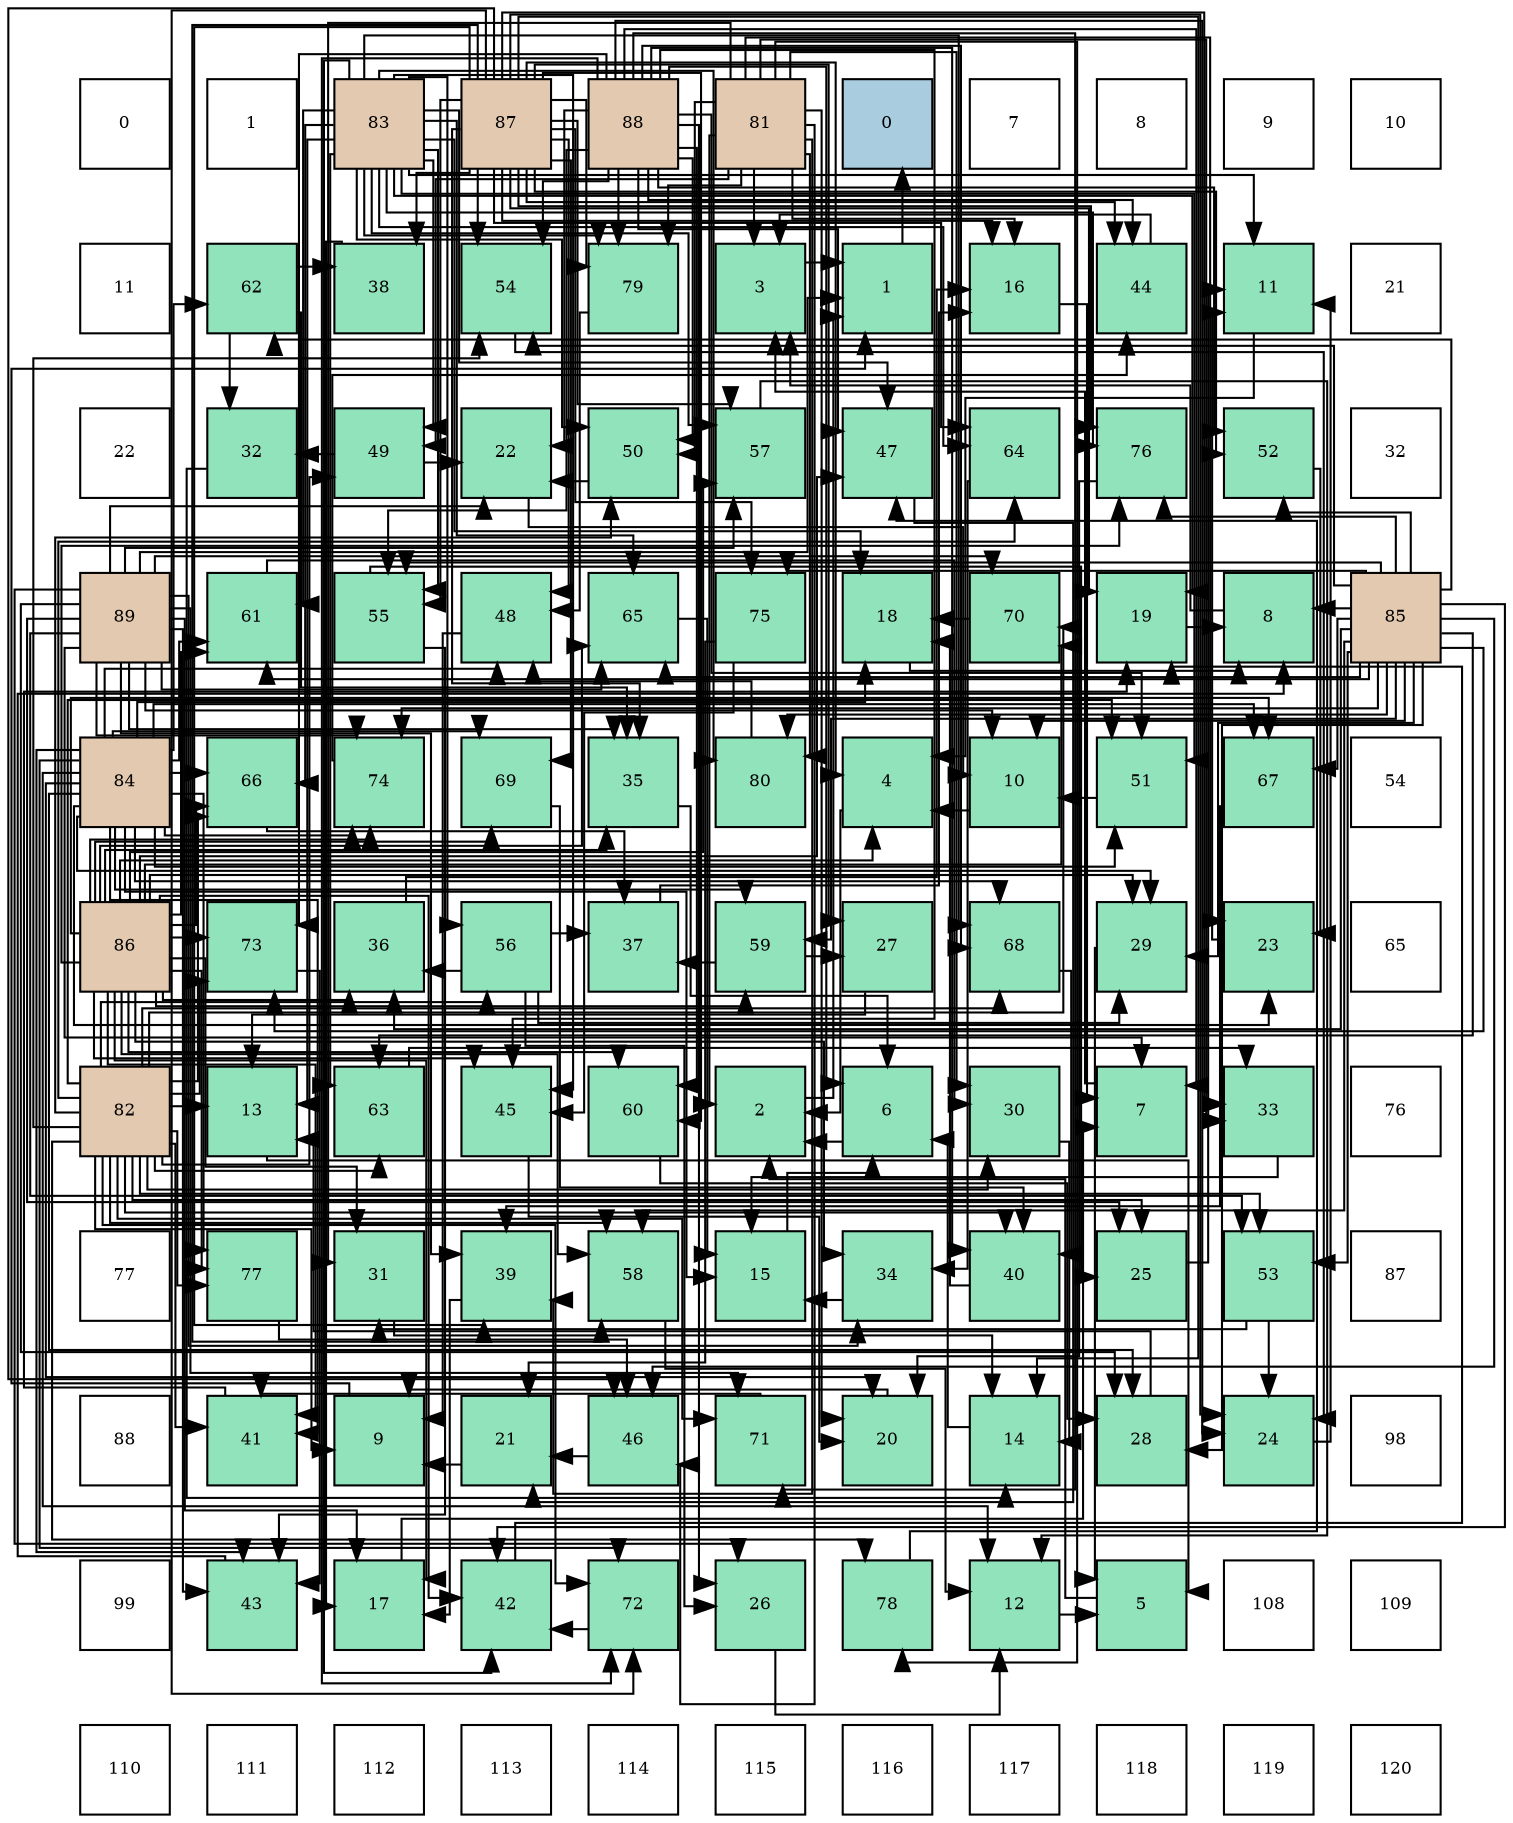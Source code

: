 digraph layout{
 rankdir=TB;
 splines=ortho;
 node [style=filled shape=square fixedsize=true width=0.6];
0[label="0", fontsize=8, fillcolor="#ffffff"];
1[label="1", fontsize=8, fillcolor="#ffffff"];
2[label="83", fontsize=8, fillcolor="#e3c9af"];
3[label="87", fontsize=8, fillcolor="#e3c9af"];
4[label="88", fontsize=8, fillcolor="#e3c9af"];
5[label="81", fontsize=8, fillcolor="#e3c9af"];
6[label="0", fontsize=8, fillcolor="#a9ccde"];
7[label="7", fontsize=8, fillcolor="#ffffff"];
8[label="8", fontsize=8, fillcolor="#ffffff"];
9[label="9", fontsize=8, fillcolor="#ffffff"];
10[label="10", fontsize=8, fillcolor="#ffffff"];
11[label="11", fontsize=8, fillcolor="#ffffff"];
12[label="62", fontsize=8, fillcolor="#91e3bb"];
13[label="38", fontsize=8, fillcolor="#91e3bb"];
14[label="54", fontsize=8, fillcolor="#91e3bb"];
15[label="79", fontsize=8, fillcolor="#91e3bb"];
16[label="3", fontsize=8, fillcolor="#91e3bb"];
17[label="1", fontsize=8, fillcolor="#91e3bb"];
18[label="16", fontsize=8, fillcolor="#91e3bb"];
19[label="44", fontsize=8, fillcolor="#91e3bb"];
20[label="11", fontsize=8, fillcolor="#91e3bb"];
21[label="21", fontsize=8, fillcolor="#ffffff"];
22[label="22", fontsize=8, fillcolor="#ffffff"];
23[label="32", fontsize=8, fillcolor="#91e3bb"];
24[label="49", fontsize=8, fillcolor="#91e3bb"];
25[label="22", fontsize=8, fillcolor="#91e3bb"];
26[label="50", fontsize=8, fillcolor="#91e3bb"];
27[label="57", fontsize=8, fillcolor="#91e3bb"];
28[label="47", fontsize=8, fillcolor="#91e3bb"];
29[label="64", fontsize=8, fillcolor="#91e3bb"];
30[label="76", fontsize=8, fillcolor="#91e3bb"];
31[label="52", fontsize=8, fillcolor="#91e3bb"];
32[label="32", fontsize=8, fillcolor="#ffffff"];
33[label="89", fontsize=8, fillcolor="#e3c9af"];
34[label="61", fontsize=8, fillcolor="#91e3bb"];
35[label="55", fontsize=8, fillcolor="#91e3bb"];
36[label="48", fontsize=8, fillcolor="#91e3bb"];
37[label="65", fontsize=8, fillcolor="#91e3bb"];
38[label="75", fontsize=8, fillcolor="#91e3bb"];
39[label="18", fontsize=8, fillcolor="#91e3bb"];
40[label="70", fontsize=8, fillcolor="#91e3bb"];
41[label="19", fontsize=8, fillcolor="#91e3bb"];
42[label="8", fontsize=8, fillcolor="#91e3bb"];
43[label="85", fontsize=8, fillcolor="#e3c9af"];
44[label="84", fontsize=8, fillcolor="#e3c9af"];
45[label="66", fontsize=8, fillcolor="#91e3bb"];
46[label="74", fontsize=8, fillcolor="#91e3bb"];
47[label="69", fontsize=8, fillcolor="#91e3bb"];
48[label="35", fontsize=8, fillcolor="#91e3bb"];
49[label="80", fontsize=8, fillcolor="#91e3bb"];
50[label="4", fontsize=8, fillcolor="#91e3bb"];
51[label="10", fontsize=8, fillcolor="#91e3bb"];
52[label="51", fontsize=8, fillcolor="#91e3bb"];
53[label="67", fontsize=8, fillcolor="#91e3bb"];
54[label="54", fontsize=8, fillcolor="#ffffff"];
55[label="86", fontsize=8, fillcolor="#e3c9af"];
56[label="73", fontsize=8, fillcolor="#91e3bb"];
57[label="36", fontsize=8, fillcolor="#91e3bb"];
58[label="56", fontsize=8, fillcolor="#91e3bb"];
59[label="37", fontsize=8, fillcolor="#91e3bb"];
60[label="59", fontsize=8, fillcolor="#91e3bb"];
61[label="27", fontsize=8, fillcolor="#91e3bb"];
62[label="68", fontsize=8, fillcolor="#91e3bb"];
63[label="29", fontsize=8, fillcolor="#91e3bb"];
64[label="23", fontsize=8, fillcolor="#91e3bb"];
65[label="65", fontsize=8, fillcolor="#ffffff"];
66[label="82", fontsize=8, fillcolor="#e3c9af"];
67[label="13", fontsize=8, fillcolor="#91e3bb"];
68[label="63", fontsize=8, fillcolor="#91e3bb"];
69[label="45", fontsize=8, fillcolor="#91e3bb"];
70[label="60", fontsize=8, fillcolor="#91e3bb"];
71[label="2", fontsize=8, fillcolor="#91e3bb"];
72[label="6", fontsize=8, fillcolor="#91e3bb"];
73[label="30", fontsize=8, fillcolor="#91e3bb"];
74[label="7", fontsize=8, fillcolor="#91e3bb"];
75[label="33", fontsize=8, fillcolor="#91e3bb"];
76[label="76", fontsize=8, fillcolor="#ffffff"];
77[label="77", fontsize=8, fillcolor="#ffffff"];
78[label="77", fontsize=8, fillcolor="#91e3bb"];
79[label="31", fontsize=8, fillcolor="#91e3bb"];
80[label="39", fontsize=8, fillcolor="#91e3bb"];
81[label="58", fontsize=8, fillcolor="#91e3bb"];
82[label="15", fontsize=8, fillcolor="#91e3bb"];
83[label="34", fontsize=8, fillcolor="#91e3bb"];
84[label="40", fontsize=8, fillcolor="#91e3bb"];
85[label="25", fontsize=8, fillcolor="#91e3bb"];
86[label="53", fontsize=8, fillcolor="#91e3bb"];
87[label="87", fontsize=8, fillcolor="#ffffff"];
88[label="88", fontsize=8, fillcolor="#ffffff"];
89[label="41", fontsize=8, fillcolor="#91e3bb"];
90[label="9", fontsize=8, fillcolor="#91e3bb"];
91[label="21", fontsize=8, fillcolor="#91e3bb"];
92[label="46", fontsize=8, fillcolor="#91e3bb"];
93[label="71", fontsize=8, fillcolor="#91e3bb"];
94[label="20", fontsize=8, fillcolor="#91e3bb"];
95[label="14", fontsize=8, fillcolor="#91e3bb"];
96[label="28", fontsize=8, fillcolor="#91e3bb"];
97[label="24", fontsize=8, fillcolor="#91e3bb"];
98[label="98", fontsize=8, fillcolor="#ffffff"];
99[label="99", fontsize=8, fillcolor="#ffffff"];
100[label="43", fontsize=8, fillcolor="#91e3bb"];
101[label="17", fontsize=8, fillcolor="#91e3bb"];
102[label="42", fontsize=8, fillcolor="#91e3bb"];
103[label="72", fontsize=8, fillcolor="#91e3bb"];
104[label="26", fontsize=8, fillcolor="#91e3bb"];
105[label="78", fontsize=8, fillcolor="#91e3bb"];
106[label="12", fontsize=8, fillcolor="#91e3bb"];
107[label="5", fontsize=8, fillcolor="#91e3bb"];
108[label="108", fontsize=8, fillcolor="#ffffff"];
109[label="109", fontsize=8, fillcolor="#ffffff"];
110[label="110", fontsize=8, fillcolor="#ffffff"];
111[label="111", fontsize=8, fillcolor="#ffffff"];
112[label="112", fontsize=8, fillcolor="#ffffff"];
113[label="113", fontsize=8, fillcolor="#ffffff"];
114[label="114", fontsize=8, fillcolor="#ffffff"];
115[label="115", fontsize=8, fillcolor="#ffffff"];
116[label="116", fontsize=8, fillcolor="#ffffff"];
117[label="117", fontsize=8, fillcolor="#ffffff"];
118[label="118", fontsize=8, fillcolor="#ffffff"];
119[label="119", fontsize=8, fillcolor="#ffffff"];
120[label="120", fontsize=8, fillcolor="#ffffff"];
edge [constraint=false, style=vis];17 -> 6;
71 -> 17;
16 -> 17;
50 -> 71;
107 -> 71;
72 -> 71;
74 -> 16;
42 -> 16;
90 -> 17;
51 -> 50;
20 -> 50;
106 -> 107;
67 -> 107;
95 -> 72;
82 -> 72;
18 -> 74;
101 -> 74;
39 -> 42;
41 -> 42;
94 -> 90;
91 -> 90;
25 -> 51;
64 -> 20;
97 -> 20;
85 -> 20;
104 -> 106;
61 -> 67;
96 -> 67;
63 -> 107;
73 -> 95;
79 -> 95;
23 -> 95;
75 -> 82;
83 -> 82;
48 -> 72;
57 -> 18;
59 -> 18;
13 -> 101;
80 -> 101;
84 -> 39;
89 -> 41;
102 -> 41;
100 -> 42;
19 -> 16;
69 -> 94;
92 -> 91;
28 -> 91;
36 -> 90;
24 -> 25;
24 -> 23;
26 -> 25;
52 -> 51;
31 -> 64;
86 -> 97;
86 -> 79;
14 -> 97;
35 -> 85;
35 -> 100;
58 -> 104;
58 -> 63;
58 -> 57;
58 -> 59;
27 -> 106;
81 -> 106;
60 -> 61;
60 -> 59;
70 -> 96;
34 -> 73;
12 -> 23;
12 -> 48;
12 -> 13;
68 -> 75;
29 -> 83;
37 -> 82;
45 -> 59;
53 -> 80;
62 -> 84;
47 -> 84;
40 -> 39;
93 -> 89;
103 -> 102;
56 -> 100;
46 -> 19;
38 -> 91;
38 -> 69;
30 -> 94;
78 -> 92;
105 -> 28;
15 -> 36;
49 -> 36;
5 -> 71;
5 -> 16;
5 -> 18;
5 -> 94;
5 -> 64;
5 -> 73;
5 -> 79;
5 -> 75;
5 -> 80;
5 -> 92;
5 -> 24;
5 -> 26;
5 -> 105;
5 -> 15;
5 -> 49;
66 -> 90;
66 -> 67;
66 -> 85;
66 -> 73;
66 -> 84;
66 -> 89;
66 -> 24;
66 -> 26;
66 -> 52;
66 -> 86;
66 -> 14;
66 -> 58;
66 -> 81;
66 -> 68;
66 -> 29;
66 -> 45;
66 -> 62;
66 -> 40;
66 -> 93;
66 -> 103;
66 -> 56;
66 -> 78;
66 -> 105;
2 -> 20;
2 -> 67;
2 -> 39;
2 -> 41;
2 -> 102;
2 -> 69;
2 -> 28;
2 -> 24;
2 -> 26;
2 -> 52;
2 -> 35;
2 -> 58;
2 -> 27;
2 -> 34;
2 -> 68;
2 -> 29;
2 -> 37;
2 -> 45;
2 -> 62;
2 -> 30;
2 -> 15;
2 -> 49;
44 -> 106;
44 -> 82;
44 -> 39;
44 -> 94;
44 -> 64;
44 -> 96;
44 -> 63;
44 -> 89;
44 -> 100;
44 -> 36;
44 -> 52;
44 -> 60;
44 -> 34;
44 -> 12;
44 -> 45;
44 -> 53;
44 -> 62;
44 -> 47;
44 -> 103;
44 -> 46;
44 -> 78;
43 -> 42;
43 -> 51;
43 -> 96;
43 -> 63;
43 -> 57;
43 -> 102;
43 -> 92;
43 -> 31;
43 -> 86;
43 -> 14;
43 -> 35;
43 -> 81;
43 -> 60;
43 -> 34;
43 -> 12;
43 -> 68;
43 -> 37;
43 -> 53;
43 -> 56;
43 -> 46;
43 -> 38;
43 -> 30;
43 -> 49;
55 -> 50;
55 -> 101;
55 -> 63;
55 -> 79;
55 -> 83;
55 -> 48;
55 -> 57;
55 -> 89;
55 -> 102;
55 -> 69;
55 -> 28;
55 -> 27;
55 -> 81;
55 -> 60;
55 -> 70;
55 -> 34;
55 -> 37;
55 -> 45;
55 -> 53;
55 -> 47;
55 -> 40;
55 -> 56;
55 -> 46;
55 -> 30;
55 -> 78;
3 -> 50;
3 -> 95;
3 -> 18;
3 -> 41;
3 -> 97;
3 -> 61;
3 -> 75;
3 -> 48;
3 -> 13;
3 -> 80;
3 -> 19;
3 -> 92;
3 -> 36;
3 -> 31;
3 -> 14;
3 -> 35;
3 -> 27;
3 -> 81;
3 -> 70;
3 -> 29;
3 -> 47;
3 -> 103;
3 -> 38;
3 -> 30;
3 -> 15;
4 -> 72;
4 -> 74;
4 -> 25;
4 -> 97;
4 -> 104;
4 -> 84;
4 -> 19;
4 -> 69;
4 -> 28;
4 -> 26;
4 -> 52;
4 -> 31;
4 -> 14;
4 -> 35;
4 -> 70;
4 -> 62;
4 -> 93;
4 -> 103;
4 -> 56;
4 -> 15;
33 -> 17;
33 -> 74;
33 -> 51;
33 -> 101;
33 -> 25;
33 -> 85;
33 -> 104;
33 -> 96;
33 -> 83;
33 -> 48;
33 -> 80;
33 -> 100;
33 -> 86;
33 -> 27;
33 -> 37;
33 -> 40;
33 -> 93;
33 -> 46;
edge [constraint=true, style=invis];
0 -> 11 -> 22 -> 33 -> 44 -> 55 -> 66 -> 77 -> 88 -> 99 -> 110;
1 -> 12 -> 23 -> 34 -> 45 -> 56 -> 67 -> 78 -> 89 -> 100 -> 111;
2 -> 13 -> 24 -> 35 -> 46 -> 57 -> 68 -> 79 -> 90 -> 101 -> 112;
3 -> 14 -> 25 -> 36 -> 47 -> 58 -> 69 -> 80 -> 91 -> 102 -> 113;
4 -> 15 -> 26 -> 37 -> 48 -> 59 -> 70 -> 81 -> 92 -> 103 -> 114;
5 -> 16 -> 27 -> 38 -> 49 -> 60 -> 71 -> 82 -> 93 -> 104 -> 115;
6 -> 17 -> 28 -> 39 -> 50 -> 61 -> 72 -> 83 -> 94 -> 105 -> 116;
7 -> 18 -> 29 -> 40 -> 51 -> 62 -> 73 -> 84 -> 95 -> 106 -> 117;
8 -> 19 -> 30 -> 41 -> 52 -> 63 -> 74 -> 85 -> 96 -> 107 -> 118;
9 -> 20 -> 31 -> 42 -> 53 -> 64 -> 75 -> 86 -> 97 -> 108 -> 119;
10 -> 21 -> 32 -> 43 -> 54 -> 65 -> 76 -> 87 -> 98 -> 109 -> 120;
rank = same {0 -> 1 -> 2 -> 3 -> 4 -> 5 -> 6 -> 7 -> 8 -> 9 -> 10};
rank = same {11 -> 12 -> 13 -> 14 -> 15 -> 16 -> 17 -> 18 -> 19 -> 20 -> 21};
rank = same {22 -> 23 -> 24 -> 25 -> 26 -> 27 -> 28 -> 29 -> 30 -> 31 -> 32};
rank = same {33 -> 34 -> 35 -> 36 -> 37 -> 38 -> 39 -> 40 -> 41 -> 42 -> 43};
rank = same {44 -> 45 -> 46 -> 47 -> 48 -> 49 -> 50 -> 51 -> 52 -> 53 -> 54};
rank = same {55 -> 56 -> 57 -> 58 -> 59 -> 60 -> 61 -> 62 -> 63 -> 64 -> 65};
rank = same {66 -> 67 -> 68 -> 69 -> 70 -> 71 -> 72 -> 73 -> 74 -> 75 -> 76};
rank = same {77 -> 78 -> 79 -> 80 -> 81 -> 82 -> 83 -> 84 -> 85 -> 86 -> 87};
rank = same {88 -> 89 -> 90 -> 91 -> 92 -> 93 -> 94 -> 95 -> 96 -> 97 -> 98};
rank = same {99 -> 100 -> 101 -> 102 -> 103 -> 104 -> 105 -> 106 -> 107 -> 108 -> 109};
rank = same {110 -> 111 -> 112 -> 113 -> 114 -> 115 -> 116 -> 117 -> 118 -> 119 -> 120};
}